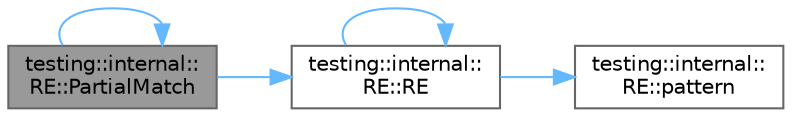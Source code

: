 digraph "testing::internal::RE::PartialMatch"
{
 // LATEX_PDF_SIZE
  bgcolor="transparent";
  edge [fontname=Helvetica,fontsize=10,labelfontname=Helvetica,labelfontsize=10];
  node [fontname=Helvetica,fontsize=10,shape=box,height=0.2,width=0.4];
  rankdir="LR";
  Node1 [id="Node000001",label="testing::internal::\lRE::PartialMatch",height=0.2,width=0.4,color="gray40", fillcolor="grey60", style="filled", fontcolor="black",tooltip=" "];
  Node1 -> Node1 [id="edge1_Node000001_Node000001",color="steelblue1",style="solid",tooltip=" "];
  Node1 -> Node2 [id="edge2_Node000001_Node000002",color="steelblue1",style="solid",tooltip=" "];
  Node2 [id="Node000002",label="testing::internal::\lRE::RE",height=0.2,width=0.4,color="grey40", fillcolor="white", style="filled",URL="$classtesting_1_1internal_1_1_r_e.html#ab215dbc2565fce641e1746ca43e9d68a",tooltip=" "];
  Node2 -> Node3 [id="edge3_Node000002_Node000003",color="steelblue1",style="solid",tooltip=" "];
  Node3 [id="Node000003",label="testing::internal::\lRE::pattern",height=0.2,width=0.4,color="grey40", fillcolor="white", style="filled",URL="$classtesting_1_1internal_1_1_r_e.html#a755aa35fb49255d8d17bd5451cdedc5e",tooltip=" "];
  Node2 -> Node2 [id="edge4_Node000002_Node000002",color="steelblue1",style="solid",tooltip=" "];
}
